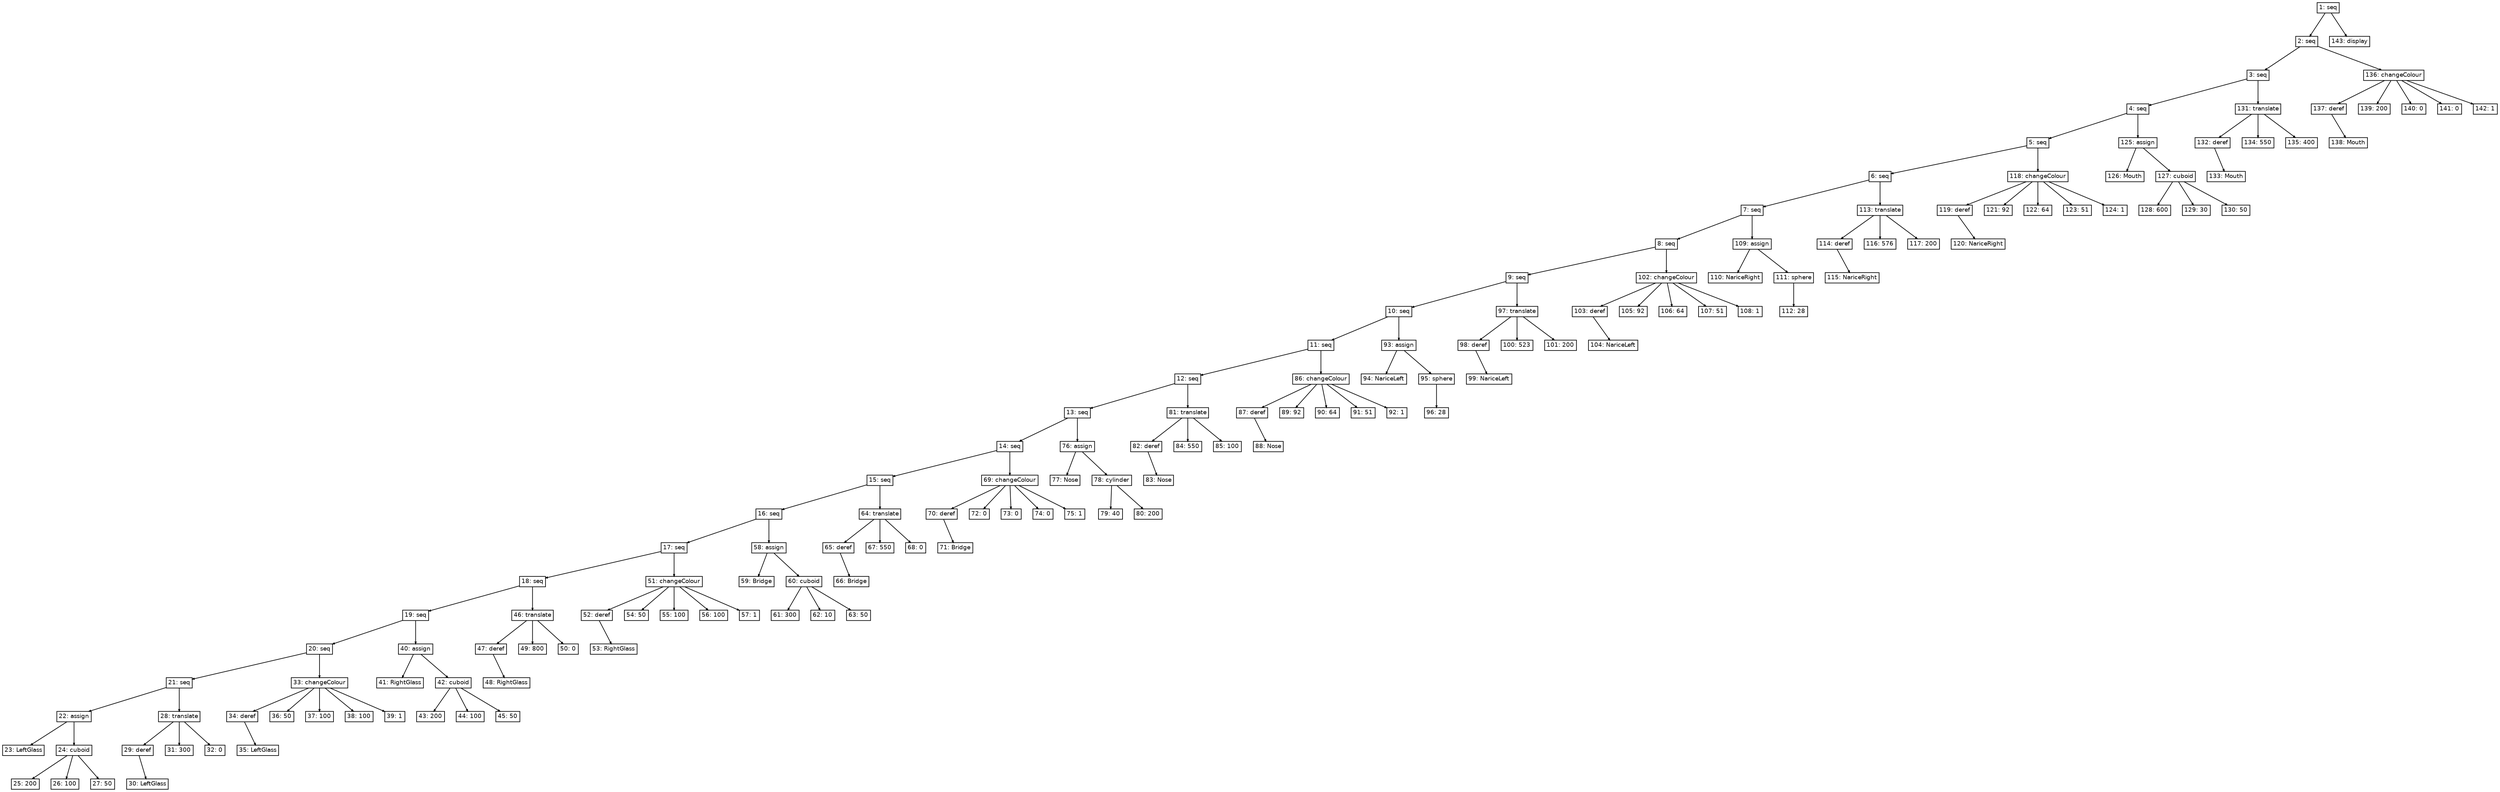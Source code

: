 digraph "RDT" {
node[fontname=Helvetica fontsize=9 shape=box height = 0 width = 0 margin= 0.04]
graph[ordering=out]
edge[arrowsize = 0.3]

"1"  [label="1: seq"]
"1"->"2"
"2"  [label="2: seq"]
"2"->"3"
"3"  [label="3: seq"]
"3"->"4"
"4"  [label="4: seq"]
"4"->"5"
"5"  [label="5: seq"]
"5"->"6"
"6"  [label="6: seq"]
"6"->"7"
"7"  [label="7: seq"]
"7"->"8"
"8"  [label="8: seq"]
"8"->"9"
"9"  [label="9: seq"]
"9"->"10"
"10"  [label="10: seq"]
"10"->"11"
"11"  [label="11: seq"]
"11"->"12"
"12"  [label="12: seq"]
"12"->"13"
"13"  [label="13: seq"]
"13"->"14"
"14"  [label="14: seq"]
"14"->"15"
"15"  [label="15: seq"]
"15"->"16"
"16"  [label="16: seq"]
"16"->"17"
"17"  [label="17: seq"]
"17"->"18"
"18"  [label="18: seq"]
"18"->"19"
"19"  [label="19: seq"]
"19"->"20"
"20"  [label="20: seq"]
"20"->"21"
"21"  [label="21: seq"]
"21"->"22"
"22"  [label="22: assign"]
"22"->"23"
"23"  [label="23: LeftGlass"]
"22"->"24"
"24"  [label="24: cuboid"]
"24"->"25"
"25"  [label="25: 200"]
"24"->"26"
"26"  [label="26: 100"]
"24"->"27"
"27"  [label="27: 50"]
"21"->"28"
"28"  [label="28: translate"]
"28"->"29"
"29"  [label="29: deref"]
"29"->"30"
"30"  [label="30: LeftGlass"]
"28"->"31"
"31"  [label="31: 300"]
"28"->"32"
"32"  [label="32: 0"]
"20"->"33"
"33"  [label="33: changeColour"]
"33"->"34"
"34"  [label="34: deref"]
"34"->"35"
"35"  [label="35: LeftGlass"]
"33"->"36"
"36"  [label="36: 50"]
"33"->"37"
"37"  [label="37: 100"]
"33"->"38"
"38"  [label="38: 100"]
"33"->"39"
"39"  [label="39: 1"]
"19"->"40"
"40"  [label="40: assign"]
"40"->"41"
"41"  [label="41: RightGlass"]
"40"->"42"
"42"  [label="42: cuboid"]
"42"->"43"
"43"  [label="43: 200"]
"42"->"44"
"44"  [label="44: 100"]
"42"->"45"
"45"  [label="45: 50"]
"18"->"46"
"46"  [label="46: translate"]
"46"->"47"
"47"  [label="47: deref"]
"47"->"48"
"48"  [label="48: RightGlass"]
"46"->"49"
"49"  [label="49: 800"]
"46"->"50"
"50"  [label="50: 0"]
"17"->"51"
"51"  [label="51: changeColour"]
"51"->"52"
"52"  [label="52: deref"]
"52"->"53"
"53"  [label="53: RightGlass"]
"51"->"54"
"54"  [label="54: 50"]
"51"->"55"
"55"  [label="55: 100"]
"51"->"56"
"56"  [label="56: 100"]
"51"->"57"
"57"  [label="57: 1"]
"16"->"58"
"58"  [label="58: assign"]
"58"->"59"
"59"  [label="59: Bridge"]
"58"->"60"
"60"  [label="60: cuboid"]
"60"->"61"
"61"  [label="61: 300"]
"60"->"62"
"62"  [label="62: 10"]
"60"->"63"
"63"  [label="63: 50"]
"15"->"64"
"64"  [label="64: translate"]
"64"->"65"
"65"  [label="65: deref"]
"65"->"66"
"66"  [label="66: Bridge"]
"64"->"67"
"67"  [label="67: 550"]
"64"->"68"
"68"  [label="68: 0"]
"14"->"69"
"69"  [label="69: changeColour"]
"69"->"70"
"70"  [label="70: deref"]
"70"->"71"
"71"  [label="71: Bridge"]
"69"->"72"
"72"  [label="72: 0"]
"69"->"73"
"73"  [label="73: 0"]
"69"->"74"
"74"  [label="74: 0"]
"69"->"75"
"75"  [label="75: 1"]
"13"->"76"
"76"  [label="76: assign"]
"76"->"77"
"77"  [label="77: Nose"]
"76"->"78"
"78"  [label="78: cylinder"]
"78"->"79"
"79"  [label="79: 40"]
"78"->"80"
"80"  [label="80: 200"]
"12"->"81"
"81"  [label="81: translate"]
"81"->"82"
"82"  [label="82: deref"]
"82"->"83"
"83"  [label="83: Nose"]
"81"->"84"
"84"  [label="84: 550"]
"81"->"85"
"85"  [label="85: 100"]
"11"->"86"
"86"  [label="86: changeColour"]
"86"->"87"
"87"  [label="87: deref"]
"87"->"88"
"88"  [label="88: Nose"]
"86"->"89"
"89"  [label="89: 92"]
"86"->"90"
"90"  [label="90: 64"]
"86"->"91"
"91"  [label="91: 51"]
"86"->"92"
"92"  [label="92: 1"]
"10"->"93"
"93"  [label="93: assign"]
"93"->"94"
"94"  [label="94: NariceLeft"]
"93"->"95"
"95"  [label="95: sphere"]
"95"->"96"
"96"  [label="96: 28"]
"9"->"97"
"97"  [label="97: translate"]
"97"->"98"
"98"  [label="98: deref"]
"98"->"99"
"99"  [label="99: NariceLeft"]
"97"->"100"
"100"  [label="100: 523"]
"97"->"101"
"101"  [label="101: 200"]
"8"->"102"
"102"  [label="102: changeColour"]
"102"->"103"
"103"  [label="103: deref"]
"103"->"104"
"104"  [label="104: NariceLeft"]
"102"->"105"
"105"  [label="105: 92"]
"102"->"106"
"106"  [label="106: 64"]
"102"->"107"
"107"  [label="107: 51"]
"102"->"108"
"108"  [label="108: 1"]
"7"->"109"
"109"  [label="109: assign"]
"109"->"110"
"110"  [label="110: NariceRight"]
"109"->"111"
"111"  [label="111: sphere"]
"111"->"112"
"112"  [label="112: 28"]
"6"->"113"
"113"  [label="113: translate"]
"113"->"114"
"114"  [label="114: deref"]
"114"->"115"
"115"  [label="115: NariceRight"]
"113"->"116"
"116"  [label="116: 576"]
"113"->"117"
"117"  [label="117: 200"]
"5"->"118"
"118"  [label="118: changeColour"]
"118"->"119"
"119"  [label="119: deref"]
"119"->"120"
"120"  [label="120: NariceRight"]
"118"->"121"
"121"  [label="121: 92"]
"118"->"122"
"122"  [label="122: 64"]
"118"->"123"
"123"  [label="123: 51"]
"118"->"124"
"124"  [label="124: 1"]
"4"->"125"
"125"  [label="125: assign"]
"125"->"126"
"126"  [label="126: Mouth"]
"125"->"127"
"127"  [label="127: cuboid"]
"127"->"128"
"128"  [label="128: 600"]
"127"->"129"
"129"  [label="129: 30"]
"127"->"130"
"130"  [label="130: 50"]
"3"->"131"
"131"  [label="131: translate"]
"131"->"132"
"132"  [label="132: deref"]
"132"->"133"
"133"  [label="133: Mouth"]
"131"->"134"
"134"  [label="134: 550"]
"131"->"135"
"135"  [label="135: 400"]
"2"->"136"
"136"  [label="136: changeColour"]
"136"->"137"
"137"  [label="137: deref"]
"137"->"138"
"138"  [label="138: Mouth"]
"136"->"139"
"139"  [label="139: 200"]
"136"->"140"
"140"  [label="140: 0"]
"136"->"141"
"141"  [label="141: 0"]
"136"->"142"
"142"  [label="142: 1"]
"1"->"143"
"143"  [label="143: display"]
}